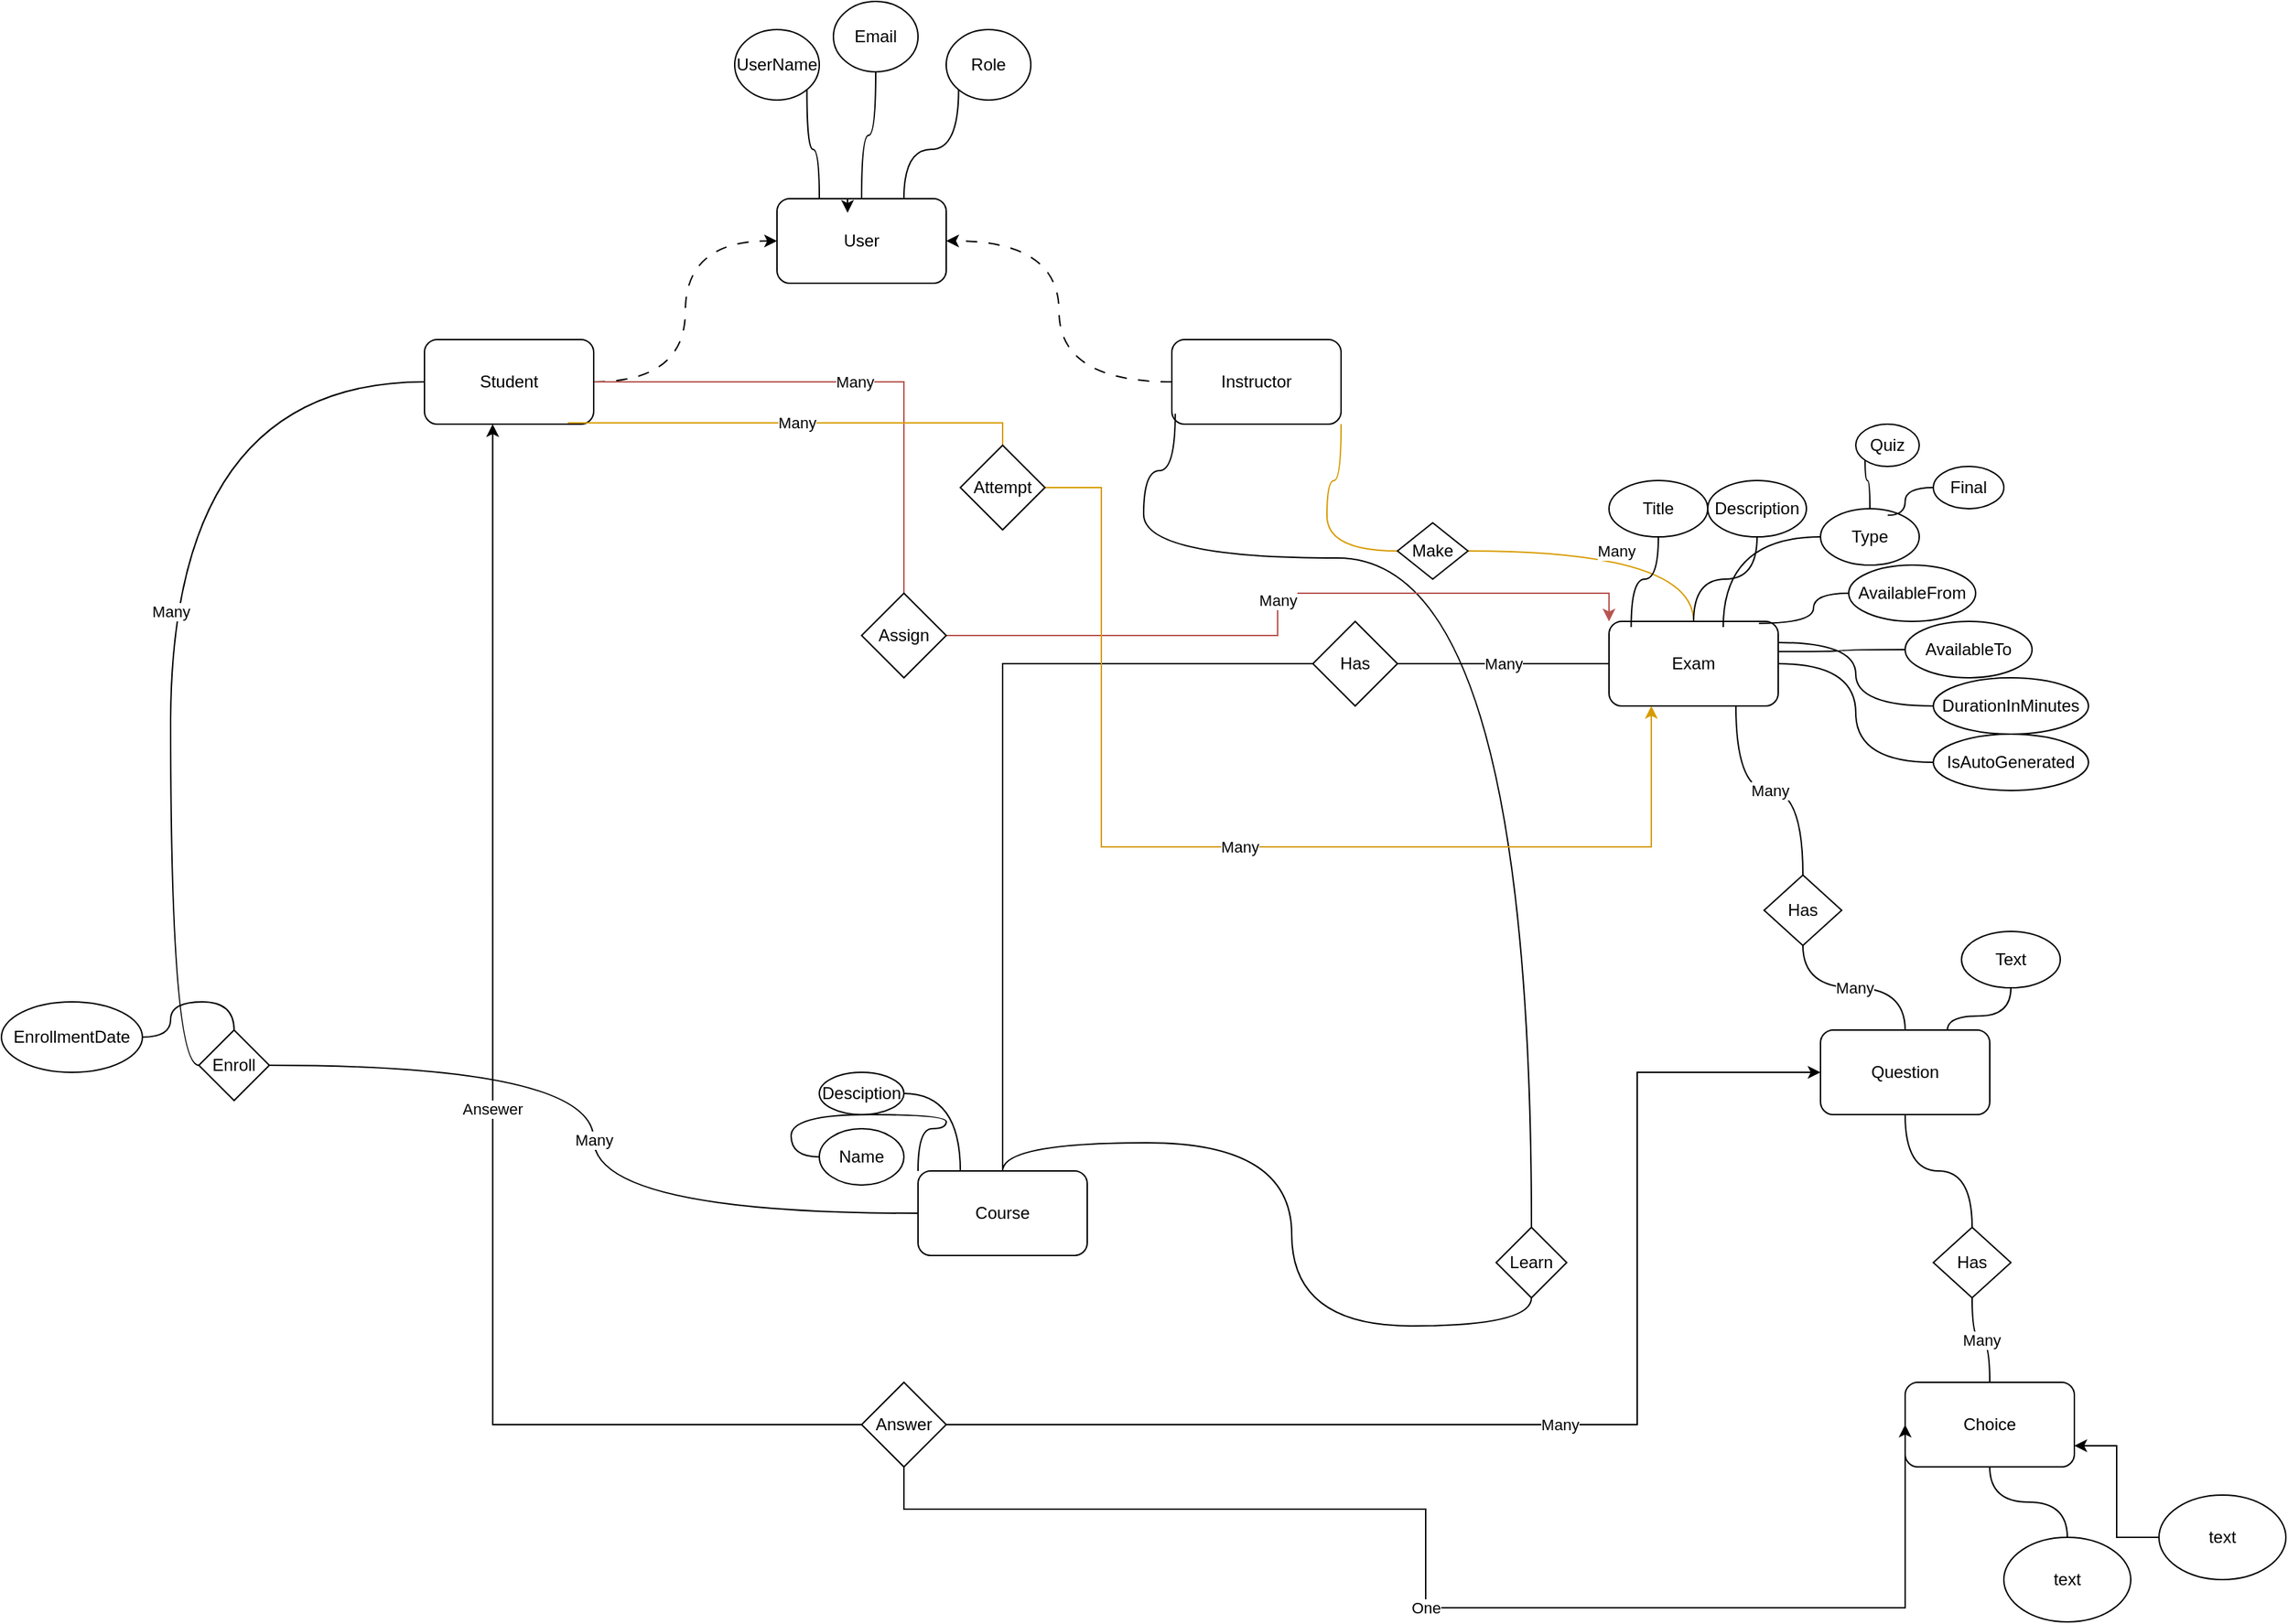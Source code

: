 <mxfile version="27.0.9">
  <diagram name="Page-1" id="7TnPF1o5XYoOhg-IGDYB">
    <mxGraphModel dx="2563" dy="2118" grid="1" gridSize="10" guides="1" tooltips="1" connect="1" arrows="1" fold="1" page="1" pageScale="1" pageWidth="850" pageHeight="1100" math="0" shadow="0">
      <root>
        <mxCell id="0" />
        <mxCell id="1" parent="0" />
        <mxCell id="dSe1gFHGp0U9AJxjbd5n-10" style="edgeStyle=orthogonalEdgeStyle;rounded=0;orthogonalLoop=1;jettySize=auto;html=1;exitX=0.75;exitY=0;exitDx=0;exitDy=0;entryX=0;entryY=1;entryDx=0;entryDy=0;curved=1;endArrow=none;startFill=0;" parent="1" source="dSe1gFHGp0U9AJxjbd5n-1" target="dSe1gFHGp0U9AJxjbd5n-8" edge="1">
          <mxGeometry relative="1" as="geometry" />
        </mxCell>
        <mxCell id="dSe1gFHGp0U9AJxjbd5n-11" style="edgeStyle=orthogonalEdgeStyle;rounded=0;orthogonalLoop=1;jettySize=auto;html=1;exitX=0.25;exitY=0;exitDx=0;exitDy=0;entryX=1;entryY=1;entryDx=0;entryDy=0;endArrow=none;startFill=0;curved=1;" parent="1" source="dSe1gFHGp0U9AJxjbd5n-1" target="dSe1gFHGp0U9AJxjbd5n-6" edge="1">
          <mxGeometry relative="1" as="geometry" />
        </mxCell>
        <mxCell id="dSe1gFHGp0U9AJxjbd5n-12" style="edgeStyle=orthogonalEdgeStyle;rounded=0;orthogonalLoop=1;jettySize=auto;html=1;endArrow=none;startFill=0;curved=1;" parent="1" source="dSe1gFHGp0U9AJxjbd5n-1" target="dSe1gFHGp0U9AJxjbd5n-7" edge="1">
          <mxGeometry relative="1" as="geometry" />
        </mxCell>
        <mxCell id="dSe1gFHGp0U9AJxjbd5n-1" value="User" style="rounded=1;whiteSpace=wrap;html=1;" parent="1" vertex="1">
          <mxGeometry x="280" y="60" width="120" height="60" as="geometry" />
        </mxCell>
        <mxCell id="dSe1gFHGp0U9AJxjbd5n-4" style="edgeStyle=orthogonalEdgeStyle;rounded=0;orthogonalLoop=1;jettySize=auto;html=1;entryX=1;entryY=0.5;entryDx=0;entryDy=0;curved=1;dashed=1;dashPattern=8 8;" parent="1" source="dSe1gFHGp0U9AJxjbd5n-2" target="dSe1gFHGp0U9AJxjbd5n-1" edge="1">
          <mxGeometry relative="1" as="geometry" />
        </mxCell>
        <mxCell id="dSe1gFHGp0U9AJxjbd5n-21" style="edgeStyle=orthogonalEdgeStyle;rounded=0;orthogonalLoop=1;jettySize=auto;html=1;entryX=0;entryY=0.5;entryDx=0;entryDy=0;exitX=1;exitY=1;exitDx=0;exitDy=0;endArrow=none;startFill=0;curved=1;exitPerimeter=0;fillColor=#ffcd28;strokeColor=#d79b00;gradientColor=#ffa500;" parent="1" source="dSe1gFHGp0U9AJxjbd5n-2" target="dSe1gFHGp0U9AJxjbd5n-16" edge="1">
          <mxGeometry relative="1" as="geometry">
            <Array as="points">
              <mxPoint x="670" y="260" />
              <mxPoint x="670" y="310" />
            </Array>
          </mxGeometry>
        </mxCell>
        <mxCell id="dSe1gFHGp0U9AJxjbd5n-2" value="Instructor" style="rounded=1;whiteSpace=wrap;html=1;" parent="1" vertex="1">
          <mxGeometry x="560" y="160" width="120" height="60" as="geometry" />
        </mxCell>
        <mxCell id="dSe1gFHGp0U9AJxjbd5n-5" style="edgeStyle=orthogonalEdgeStyle;rounded=0;orthogonalLoop=1;jettySize=auto;html=1;entryX=0;entryY=0.5;entryDx=0;entryDy=0;curved=1;endArrow=classic;startFill=0;dashed=1;dashPattern=8 8;endFill=1;" parent="1" source="dSe1gFHGp0U9AJxjbd5n-3" target="dSe1gFHGp0U9AJxjbd5n-1" edge="1">
          <mxGeometry relative="1" as="geometry" />
        </mxCell>
        <mxCell id="dSe1gFHGp0U9AJxjbd5n-50" value="Many" style="edgeStyle=orthogonalEdgeStyle;rounded=0;orthogonalLoop=1;jettySize=auto;html=1;entryX=0;entryY=0.5;entryDx=0;entryDy=0;endArrow=none;startFill=0;curved=1;" parent="1" source="dSe1gFHGp0U9AJxjbd5n-3" target="dSe1gFHGp0U9AJxjbd5n-49" edge="1">
          <mxGeometry relative="1" as="geometry" />
        </mxCell>
        <mxCell id="dSe1gFHGp0U9AJxjbd5n-72" value="Many" style="edgeStyle=orthogonalEdgeStyle;rounded=0;orthogonalLoop=1;jettySize=auto;html=1;entryX=0.5;entryY=0;entryDx=0;entryDy=0;endArrow=none;startFill=0;fillColor=#f8cecc;strokeColor=#b85450;" parent="1" source="dSe1gFHGp0U9AJxjbd5n-3" target="dSe1gFHGp0U9AJxjbd5n-73" edge="1">
          <mxGeometry relative="1" as="geometry">
            <mxPoint x="320" y="410" as="targetPoint" />
          </mxGeometry>
        </mxCell>
        <mxCell id="dSe1gFHGp0U9AJxjbd5n-3" value="Student" style="rounded=1;whiteSpace=wrap;html=1;" parent="1" vertex="1">
          <mxGeometry x="30" y="160" width="120" height="60" as="geometry" />
        </mxCell>
        <mxCell id="dSe1gFHGp0U9AJxjbd5n-6" value="UserName" style="ellipse;whiteSpace=wrap;html=1;" parent="1" vertex="1">
          <mxGeometry x="250" y="-60" width="60" height="50" as="geometry" />
        </mxCell>
        <mxCell id="dSe1gFHGp0U9AJxjbd5n-7" value="Email" style="ellipse;whiteSpace=wrap;html=1;" parent="1" vertex="1">
          <mxGeometry x="320" y="-80" width="60" height="50" as="geometry" />
        </mxCell>
        <mxCell id="dSe1gFHGp0U9AJxjbd5n-8" value="Role" style="ellipse;whiteSpace=wrap;html=1;" parent="1" vertex="1">
          <mxGeometry x="400" y="-60" width="60" height="50" as="geometry" />
        </mxCell>
        <mxCell id="dSe1gFHGp0U9AJxjbd5n-13" value="Course" style="rounded=1;whiteSpace=wrap;html=1;" parent="1" vertex="1">
          <mxGeometry x="380" y="750" width="120" height="60" as="geometry" />
        </mxCell>
        <mxCell id="dSe1gFHGp0U9AJxjbd5n-14" value="Exam" style="rounded=1;whiteSpace=wrap;html=1;" parent="1" vertex="1">
          <mxGeometry x="870" y="360" width="120" height="60" as="geometry" />
        </mxCell>
        <mxCell id="dSe1gFHGp0U9AJxjbd5n-17" style="edgeStyle=orthogonalEdgeStyle;rounded=0;orthogonalLoop=1;jettySize=auto;html=1;entryX=0.02;entryY=0.877;entryDx=0;entryDy=0;endArrow=none;startFill=0;curved=1;entryPerimeter=0;" parent="1" source="dSe1gFHGp0U9AJxjbd5n-15" target="dSe1gFHGp0U9AJxjbd5n-2" edge="1">
          <mxGeometry relative="1" as="geometry">
            <Array as="points">
              <mxPoint x="540" y="315" />
              <mxPoint x="540" y="253" />
            </Array>
          </mxGeometry>
        </mxCell>
        <mxCell id="dSe1gFHGp0U9AJxjbd5n-18" style="edgeStyle=orthogonalEdgeStyle;rounded=0;orthogonalLoop=1;jettySize=auto;html=1;exitX=0.5;exitY=1;exitDx=0;exitDy=0;entryX=0.5;entryY=0;entryDx=0;entryDy=0;curved=1;endArrow=none;startFill=0;" parent="1" source="dSe1gFHGp0U9AJxjbd5n-15" target="dSe1gFHGp0U9AJxjbd5n-13" edge="1">
          <mxGeometry relative="1" as="geometry" />
        </mxCell>
        <mxCell id="dSe1gFHGp0U9AJxjbd5n-15" value="Learn" style="rhombus;whiteSpace=wrap;html=1;" parent="1" vertex="1">
          <mxGeometry x="790" y="790" width="50" height="50" as="geometry" />
        </mxCell>
        <mxCell id="dSe1gFHGp0U9AJxjbd5n-22" value="Many" style="edgeStyle=orthogonalEdgeStyle;rounded=0;orthogonalLoop=1;jettySize=auto;html=1;curved=1;endArrow=none;startFill=0;fillColor=#ffcd28;strokeColor=#d79b00;gradientColor=#ffa500;" parent="1" source="dSe1gFHGp0U9AJxjbd5n-16" target="dSe1gFHGp0U9AJxjbd5n-14" edge="1">
          <mxGeometry relative="1" as="geometry" />
        </mxCell>
        <mxCell id="dSe1gFHGp0U9AJxjbd5n-16" value="Make" style="rhombus;whiteSpace=wrap;html=1;" parent="1" vertex="1">
          <mxGeometry x="720" y="290" width="50" height="40" as="geometry" />
        </mxCell>
        <mxCell id="dSe1gFHGp0U9AJxjbd5n-24" value="Title" style="ellipse;whiteSpace=wrap;html=1;" parent="1" vertex="1">
          <mxGeometry x="870" y="260" width="70" height="40" as="geometry" />
        </mxCell>
        <mxCell id="dSe1gFHGp0U9AJxjbd5n-25" value="AvailableFrom" style="ellipse;whiteSpace=wrap;html=1;" parent="1" vertex="1">
          <mxGeometry x="1040" y="320" width="90" height="40" as="geometry" />
        </mxCell>
        <mxCell id="dSe1gFHGp0U9AJxjbd5n-30" style="edgeStyle=orthogonalEdgeStyle;rounded=0;orthogonalLoop=1;jettySize=auto;html=1;entryX=0.5;entryY=0;entryDx=0;entryDy=0;curved=1;endArrow=none;startFill=0;" parent="1" source="dSe1gFHGp0U9AJxjbd5n-26" target="dSe1gFHGp0U9AJxjbd5n-14" edge="1">
          <mxGeometry relative="1" as="geometry" />
        </mxCell>
        <mxCell id="dSe1gFHGp0U9AJxjbd5n-26" value="Description" style="ellipse;whiteSpace=wrap;html=1;" parent="1" vertex="1">
          <mxGeometry x="940" y="260" width="70" height="40" as="geometry" />
        </mxCell>
        <mxCell id="dSe1gFHGp0U9AJxjbd5n-35" style="edgeStyle=orthogonalEdgeStyle;rounded=0;orthogonalLoop=1;jettySize=auto;html=1;entryX=0;entryY=1;entryDx=0;entryDy=0;endArrow=none;startFill=0;curved=1;" parent="1" source="dSe1gFHGp0U9AJxjbd5n-27" target="dSe1gFHGp0U9AJxjbd5n-33" edge="1">
          <mxGeometry relative="1" as="geometry" />
        </mxCell>
        <mxCell id="dSe1gFHGp0U9AJxjbd5n-27" value="Type" style="ellipse;whiteSpace=wrap;html=1;" parent="1" vertex="1">
          <mxGeometry x="1020" y="280" width="70" height="40" as="geometry" />
        </mxCell>
        <mxCell id="dSe1gFHGp0U9AJxjbd5n-29" style="edgeStyle=orthogonalEdgeStyle;rounded=0;orthogonalLoop=1;jettySize=auto;html=1;entryX=0.131;entryY=0.067;entryDx=0;entryDy=0;entryPerimeter=0;endArrow=none;startFill=0;curved=1;" parent="1" source="dSe1gFHGp0U9AJxjbd5n-24" target="dSe1gFHGp0U9AJxjbd5n-14" edge="1">
          <mxGeometry relative="1" as="geometry" />
        </mxCell>
        <mxCell id="dSe1gFHGp0U9AJxjbd5n-31" style="edgeStyle=orthogonalEdgeStyle;rounded=0;orthogonalLoop=1;jettySize=auto;html=1;entryX=0.675;entryY=0.067;entryDx=0;entryDy=0;entryPerimeter=0;curved=1;endArrow=none;startFill=0;" parent="1" source="dSe1gFHGp0U9AJxjbd5n-27" target="dSe1gFHGp0U9AJxjbd5n-14" edge="1">
          <mxGeometry relative="1" as="geometry" />
        </mxCell>
        <mxCell id="dSe1gFHGp0U9AJxjbd5n-32" style="edgeStyle=orthogonalEdgeStyle;rounded=0;orthogonalLoop=1;jettySize=auto;html=1;entryX=0.886;entryY=0.022;entryDx=0;entryDy=0;entryPerimeter=0;curved=1;endArrow=none;startFill=0;" parent="1" source="dSe1gFHGp0U9AJxjbd5n-25" target="dSe1gFHGp0U9AJxjbd5n-14" edge="1">
          <mxGeometry relative="1" as="geometry" />
        </mxCell>
        <mxCell id="dSe1gFHGp0U9AJxjbd5n-33" value="Quiz" style="ellipse;whiteSpace=wrap;html=1;" parent="1" vertex="1">
          <mxGeometry x="1045" y="220" width="45" height="30" as="geometry" />
        </mxCell>
        <mxCell id="dSe1gFHGp0U9AJxjbd5n-34" value="Final" style="ellipse;whiteSpace=wrap;html=1;" parent="1" vertex="1">
          <mxGeometry x="1100" y="250" width="50" height="30" as="geometry" />
        </mxCell>
        <mxCell id="dSe1gFHGp0U9AJxjbd5n-38" style="edgeStyle=orthogonalEdgeStyle;rounded=0;orthogonalLoop=1;jettySize=auto;html=1;entryX=0.681;entryY=0.117;entryDx=0;entryDy=0;entryPerimeter=0;endArrow=none;startFill=0;curved=1;" parent="1" source="dSe1gFHGp0U9AJxjbd5n-34" target="dSe1gFHGp0U9AJxjbd5n-27" edge="1">
          <mxGeometry relative="1" as="geometry" />
        </mxCell>
        <mxCell id="dSe1gFHGp0U9AJxjbd5n-39" value="AvailableTo" style="ellipse;whiteSpace=wrap;html=1;" parent="1" vertex="1">
          <mxGeometry x="1080" y="360" width="90" height="40" as="geometry" />
        </mxCell>
        <mxCell id="dSe1gFHGp0U9AJxjbd5n-40" style="edgeStyle=orthogonalEdgeStyle;rounded=0;orthogonalLoop=1;jettySize=auto;html=1;entryX=0.997;entryY=0.356;entryDx=0;entryDy=0;entryPerimeter=0;endArrow=none;startFill=0;curved=1;" parent="1" source="dSe1gFHGp0U9AJxjbd5n-39" target="dSe1gFHGp0U9AJxjbd5n-14" edge="1">
          <mxGeometry relative="1" as="geometry" />
        </mxCell>
        <mxCell id="dSe1gFHGp0U9AJxjbd5n-43" style="edgeStyle=orthogonalEdgeStyle;rounded=0;orthogonalLoop=1;jettySize=auto;html=1;entryX=1;entryY=0.25;entryDx=0;entryDy=0;curved=1;endArrow=none;startFill=0;" parent="1" source="dSe1gFHGp0U9AJxjbd5n-41" target="dSe1gFHGp0U9AJxjbd5n-14" edge="1">
          <mxGeometry relative="1" as="geometry" />
        </mxCell>
        <mxCell id="dSe1gFHGp0U9AJxjbd5n-41" value="DurationInMinutes" style="ellipse;whiteSpace=wrap;html=1;" parent="1" vertex="1">
          <mxGeometry x="1100" y="400" width="110" height="40" as="geometry" />
        </mxCell>
        <mxCell id="dSe1gFHGp0U9AJxjbd5n-45" style="edgeStyle=orthogonalEdgeStyle;rounded=0;orthogonalLoop=1;jettySize=auto;html=1;entryX=1;entryY=0.5;entryDx=0;entryDy=0;curved=1;endArrow=none;startFill=0;" parent="1" source="dSe1gFHGp0U9AJxjbd5n-44" target="dSe1gFHGp0U9AJxjbd5n-14" edge="1">
          <mxGeometry relative="1" as="geometry" />
        </mxCell>
        <mxCell id="dSe1gFHGp0U9AJxjbd5n-44" value="IsAutoGenerated" style="ellipse;whiteSpace=wrap;html=1;" parent="1" vertex="1">
          <mxGeometry x="1100" y="440" width="110" height="40" as="geometry" />
        </mxCell>
        <mxCell id="dSe1gFHGp0U9AJxjbd5n-47" style="edgeStyle=orthogonalEdgeStyle;rounded=0;orthogonalLoop=1;jettySize=auto;html=1;endArrow=none;startFill=0;" parent="1" source="dSe1gFHGp0U9AJxjbd5n-46" target="dSe1gFHGp0U9AJxjbd5n-13" edge="1">
          <mxGeometry relative="1" as="geometry" />
        </mxCell>
        <mxCell id="dSe1gFHGp0U9AJxjbd5n-48" value="Many" style="edgeStyle=orthogonalEdgeStyle;rounded=0;orthogonalLoop=1;jettySize=auto;html=1;endArrow=none;startFill=0;" parent="1" source="dSe1gFHGp0U9AJxjbd5n-46" target="dSe1gFHGp0U9AJxjbd5n-14" edge="1">
          <mxGeometry relative="1" as="geometry" />
        </mxCell>
        <mxCell id="dSe1gFHGp0U9AJxjbd5n-46" value="Has" style="rhombus;whiteSpace=wrap;html=1;" parent="1" vertex="1">
          <mxGeometry x="660" y="360" width="60" height="60" as="geometry" />
        </mxCell>
        <mxCell id="dSe1gFHGp0U9AJxjbd5n-51" value="Many" style="edgeStyle=orthogonalEdgeStyle;rounded=0;orthogonalLoop=1;jettySize=auto;html=1;entryX=0;entryY=0.5;entryDx=0;entryDy=0;endArrow=none;startFill=0;curved=1;" parent="1" source="dSe1gFHGp0U9AJxjbd5n-49" target="dSe1gFHGp0U9AJxjbd5n-13" edge="1">
          <mxGeometry relative="1" as="geometry" />
        </mxCell>
        <mxCell id="dSe1gFHGp0U9AJxjbd5n-49" value="Enroll" style="rhombus;whiteSpace=wrap;html=1;" parent="1" vertex="1">
          <mxGeometry x="-130" y="650" width="50" height="50" as="geometry" />
        </mxCell>
        <mxCell id="dSe1gFHGp0U9AJxjbd5n-56" style="edgeStyle=orthogonalEdgeStyle;rounded=0;orthogonalLoop=1;jettySize=auto;html=1;entryX=0.5;entryY=0;entryDx=0;entryDy=0;endArrow=none;startFill=0;curved=1;" parent="1" source="dSe1gFHGp0U9AJxjbd5n-54" target="dSe1gFHGp0U9AJxjbd5n-49" edge="1">
          <mxGeometry relative="1" as="geometry" />
        </mxCell>
        <mxCell id="dSe1gFHGp0U9AJxjbd5n-54" value="EnrollmentDate" style="ellipse;whiteSpace=wrap;html=1;" parent="1" vertex="1">
          <mxGeometry x="-270" y="630" width="100" height="50" as="geometry" />
        </mxCell>
        <mxCell id="dSe1gFHGp0U9AJxjbd5n-64" style="edgeStyle=orthogonalEdgeStyle;rounded=0;orthogonalLoop=1;jettySize=auto;html=1;entryX=0;entryY=0;entryDx=0;entryDy=0;curved=1;endArrow=none;startFill=0;" parent="1" source="dSe1gFHGp0U9AJxjbd5n-60" target="dSe1gFHGp0U9AJxjbd5n-13" edge="1">
          <mxGeometry relative="1" as="geometry">
            <Array as="points">
              <mxPoint x="290" y="710" />
              <mxPoint x="400" y="710" />
              <mxPoint x="400" y="720" />
              <mxPoint x="380" y="720" />
            </Array>
          </mxGeometry>
        </mxCell>
        <mxCell id="dSe1gFHGp0U9AJxjbd5n-60" value="Name" style="ellipse;whiteSpace=wrap;html=1;" parent="1" vertex="1">
          <mxGeometry x="310" y="720" width="60" height="40" as="geometry" />
        </mxCell>
        <mxCell id="dSe1gFHGp0U9AJxjbd5n-63" style="edgeStyle=orthogonalEdgeStyle;rounded=0;orthogonalLoop=1;jettySize=auto;html=1;entryX=0.25;entryY=0;entryDx=0;entryDy=0;curved=1;endArrow=none;startFill=0;" parent="1" source="dSe1gFHGp0U9AJxjbd5n-61" target="dSe1gFHGp0U9AJxjbd5n-13" edge="1">
          <mxGeometry relative="1" as="geometry" />
        </mxCell>
        <mxCell id="dSe1gFHGp0U9AJxjbd5n-61" value="Desciption" style="ellipse;whiteSpace=wrap;html=1;" parent="1" vertex="1">
          <mxGeometry x="310" y="680" width="60" height="30" as="geometry" />
        </mxCell>
        <mxCell id="dSe1gFHGp0U9AJxjbd5n-78" value="Many" style="edgeStyle=orthogonalEdgeStyle;rounded=0;orthogonalLoop=1;jettySize=auto;html=1;entryX=0;entryY=0;entryDx=0;entryDy=0;fillColor=#f8cecc;strokeColor=#b85450;" parent="1" source="dSe1gFHGp0U9AJxjbd5n-73" target="dSe1gFHGp0U9AJxjbd5n-14" edge="1">
          <mxGeometry relative="1" as="geometry" />
        </mxCell>
        <mxCell id="dSe1gFHGp0U9AJxjbd5n-73" value="Assign" style="rhombus;whiteSpace=wrap;html=1;" parent="1" vertex="1">
          <mxGeometry x="340" y="340" width="60" height="60" as="geometry" />
        </mxCell>
        <mxCell id="dSe1gFHGp0U9AJxjbd5n-80" value="Many" style="edgeStyle=orthogonalEdgeStyle;rounded=0;orthogonalLoop=1;jettySize=auto;html=1;entryX=0.847;entryY=0.985;entryDx=0;entryDy=0;endArrow=none;startFill=0;fillColor=#ffcd28;gradientColor=#ffa500;strokeColor=#d79b00;entryPerimeter=0;" parent="1" source="dSe1gFHGp0U9AJxjbd5n-79" target="dSe1gFHGp0U9AJxjbd5n-3" edge="1">
          <mxGeometry relative="1" as="geometry">
            <Array as="points">
              <mxPoint x="440" y="219" />
            </Array>
          </mxGeometry>
        </mxCell>
        <mxCell id="dSe1gFHGp0U9AJxjbd5n-81" value="Many" style="edgeStyle=orthogonalEdgeStyle;rounded=0;orthogonalLoop=1;jettySize=auto;html=1;entryX=0.25;entryY=1;entryDx=0;entryDy=0;fillColor=#ffcd28;gradientColor=#ffa500;strokeColor=#d79b00;" parent="1" source="dSe1gFHGp0U9AJxjbd5n-79" target="dSe1gFHGp0U9AJxjbd5n-14" edge="1">
          <mxGeometry relative="1" as="geometry">
            <Array as="points">
              <mxPoint x="510" y="265" />
              <mxPoint x="510" y="520" />
              <mxPoint x="900" y="520" />
            </Array>
          </mxGeometry>
        </mxCell>
        <mxCell id="dSe1gFHGp0U9AJxjbd5n-79" value="Attempt" style="rhombus;whiteSpace=wrap;html=1;" parent="1" vertex="1">
          <mxGeometry x="410" y="235" width="60" height="60" as="geometry" />
        </mxCell>
        <mxCell id="dSe1gFHGp0U9AJxjbd5n-83" value="Many" style="edgeStyle=orthogonalEdgeStyle;rounded=0;orthogonalLoop=1;jettySize=auto;html=1;entryX=0.75;entryY=1;entryDx=0;entryDy=0;endArrow=none;startFill=0;curved=1;" parent="1" source="dSe1gFHGp0U9AJxjbd5n-82" target="dSe1gFHGp0U9AJxjbd5n-14" edge="1">
          <mxGeometry relative="1" as="geometry" />
        </mxCell>
        <mxCell id="dSe1gFHGp0U9AJxjbd5n-82" value="Has" style="rhombus;whiteSpace=wrap;html=1;" parent="1" vertex="1">
          <mxGeometry x="980" y="540" width="55" height="50" as="geometry" />
        </mxCell>
        <mxCell id="dSe1gFHGp0U9AJxjbd5n-85" value="Many" style="edgeStyle=orthogonalEdgeStyle;rounded=0;orthogonalLoop=1;jettySize=auto;html=1;endArrow=none;startFill=0;curved=1;" parent="1" source="dSe1gFHGp0U9AJxjbd5n-84" target="dSe1gFHGp0U9AJxjbd5n-82" edge="1">
          <mxGeometry relative="1" as="geometry" />
        </mxCell>
        <mxCell id="dSe1gFHGp0U9AJxjbd5n-84" value="Question" style="rounded=1;whiteSpace=wrap;html=1;" parent="1" vertex="1">
          <mxGeometry x="1020" y="650" width="120" height="60" as="geometry" />
        </mxCell>
        <mxCell id="dSe1gFHGp0U9AJxjbd5n-89" value="" style="edgeStyle=orthogonalEdgeStyle;rounded=0;orthogonalLoop=1;jettySize=auto;html=1;curved=1;endArrow=none;startFill=0;" parent="1" source="dSe1gFHGp0U9AJxjbd5n-86" target="dSe1gFHGp0U9AJxjbd5n-84" edge="1">
          <mxGeometry relative="1" as="geometry" />
        </mxCell>
        <mxCell id="dSe1gFHGp0U9AJxjbd5n-86" value="Has" style="rhombus;whiteSpace=wrap;html=1;" parent="1" vertex="1">
          <mxGeometry x="1100" y="790" width="55" height="50" as="geometry" />
        </mxCell>
        <mxCell id="dSe1gFHGp0U9AJxjbd5n-88" value="Many" style="edgeStyle=orthogonalEdgeStyle;rounded=0;orthogonalLoop=1;jettySize=auto;html=1;entryX=0.5;entryY=1;entryDx=0;entryDy=0;endArrow=none;startFill=0;curved=1;" parent="1" source="dSe1gFHGp0U9AJxjbd5n-87" target="dSe1gFHGp0U9AJxjbd5n-86" edge="1">
          <mxGeometry relative="1" as="geometry" />
        </mxCell>
        <mxCell id="dSe1gFHGp0U9AJxjbd5n-87" value="Choice" style="rounded=1;whiteSpace=wrap;html=1;" parent="1" vertex="1">
          <mxGeometry x="1080" y="900" width="120" height="60" as="geometry" />
        </mxCell>
        <mxCell id="7z9BS-pfr_Vv9ov9BCK4-2" value="Ansewer" style="edgeStyle=orthogonalEdgeStyle;rounded=0;orthogonalLoop=1;jettySize=auto;html=1;entryX=0.403;entryY=1;entryDx=0;entryDy=0;entryPerimeter=0;" edge="1" parent="1" source="7z9BS-pfr_Vv9ov9BCK4-1" target="dSe1gFHGp0U9AJxjbd5n-3">
          <mxGeometry relative="1" as="geometry" />
        </mxCell>
        <mxCell id="7z9BS-pfr_Vv9ov9BCK4-3" value="Many" style="edgeStyle=orthogonalEdgeStyle;rounded=0;orthogonalLoop=1;jettySize=auto;html=1;entryX=0;entryY=0.5;entryDx=0;entryDy=0;" edge="1" parent="1" source="7z9BS-pfr_Vv9ov9BCK4-1" target="dSe1gFHGp0U9AJxjbd5n-84">
          <mxGeometry relative="1" as="geometry">
            <Array as="points">
              <mxPoint x="890" y="930" />
              <mxPoint x="890" y="680" />
            </Array>
          </mxGeometry>
        </mxCell>
        <mxCell id="7z9BS-pfr_Vv9ov9BCK4-10" value="One" style="edgeStyle=orthogonalEdgeStyle;rounded=0;orthogonalLoop=1;jettySize=auto;html=1;entryX=0;entryY=0.5;entryDx=0;entryDy=0;" edge="1" parent="1" source="7z9BS-pfr_Vv9ov9BCK4-1" target="dSe1gFHGp0U9AJxjbd5n-87">
          <mxGeometry relative="1" as="geometry">
            <Array as="points">
              <mxPoint x="370" y="990" />
              <mxPoint x="740" y="990" />
              <mxPoint x="740" y="1060" />
              <mxPoint x="1080" y="1060" />
            </Array>
          </mxGeometry>
        </mxCell>
        <mxCell id="7z9BS-pfr_Vv9ov9BCK4-1" value="Answer" style="rhombus;whiteSpace=wrap;html=1;" vertex="1" parent="1">
          <mxGeometry x="340" y="900" width="60" height="60" as="geometry" />
        </mxCell>
        <mxCell id="7z9BS-pfr_Vv9ov9BCK4-8" style="edgeStyle=orthogonalEdgeStyle;rounded=0;orthogonalLoop=1;jettySize=auto;html=1;entryX=0.5;entryY=1;entryDx=0;entryDy=0;curved=1;endArrow=none;startFill=0;" edge="1" parent="1" source="7z9BS-pfr_Vv9ov9BCK4-6" target="dSe1gFHGp0U9AJxjbd5n-87">
          <mxGeometry relative="1" as="geometry" />
        </mxCell>
        <mxCell id="7z9BS-pfr_Vv9ov9BCK4-6" value="text" style="ellipse;whiteSpace=wrap;html=1;" vertex="1" parent="1">
          <mxGeometry x="1150" y="1010" width="90" height="60" as="geometry" />
        </mxCell>
        <mxCell id="7z9BS-pfr_Vv9ov9BCK4-9" style="edgeStyle=orthogonalEdgeStyle;rounded=0;orthogonalLoop=1;jettySize=auto;html=1;entryX=1;entryY=0.75;entryDx=0;entryDy=0;" edge="1" parent="1" source="7z9BS-pfr_Vv9ov9BCK4-7" target="dSe1gFHGp0U9AJxjbd5n-87">
          <mxGeometry relative="1" as="geometry" />
        </mxCell>
        <mxCell id="7z9BS-pfr_Vv9ov9BCK4-7" value="text" style="ellipse;whiteSpace=wrap;html=1;" vertex="1" parent="1">
          <mxGeometry x="1260" y="980" width="90" height="60" as="geometry" />
        </mxCell>
        <mxCell id="7z9BS-pfr_Vv9ov9BCK4-12" style="edgeStyle=orthogonalEdgeStyle;rounded=0;orthogonalLoop=1;jettySize=auto;html=1;entryX=0.75;entryY=0;entryDx=0;entryDy=0;curved=1;endArrow=none;startFill=0;" edge="1" parent="1" source="7z9BS-pfr_Vv9ov9BCK4-11" target="dSe1gFHGp0U9AJxjbd5n-84">
          <mxGeometry relative="1" as="geometry" />
        </mxCell>
        <mxCell id="7z9BS-pfr_Vv9ov9BCK4-11" value="Text" style="ellipse;whiteSpace=wrap;html=1;" vertex="1" parent="1">
          <mxGeometry x="1120" y="580" width="70" height="40" as="geometry" />
        </mxCell>
        <mxCell id="7z9BS-pfr_Vv9ov9BCK4-13" style="edgeStyle=orthogonalEdgeStyle;rounded=0;orthogonalLoop=1;jettySize=auto;html=1;exitX=0.5;exitY=0;exitDx=0;exitDy=0;entryX=0.417;entryY=0.167;entryDx=0;entryDy=0;entryPerimeter=0;" edge="1" parent="1" source="dSe1gFHGp0U9AJxjbd5n-1" target="dSe1gFHGp0U9AJxjbd5n-1">
          <mxGeometry relative="1" as="geometry" />
        </mxCell>
      </root>
    </mxGraphModel>
  </diagram>
</mxfile>

